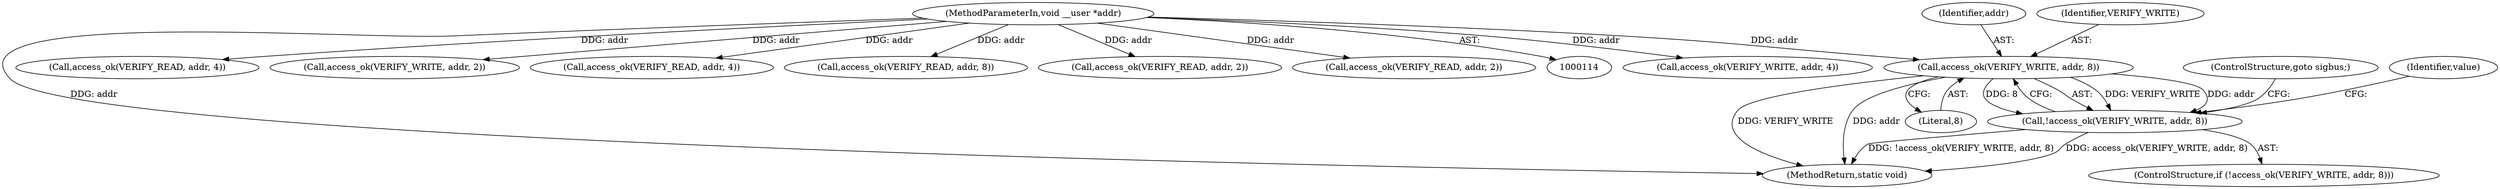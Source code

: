 digraph "0_linux_a8b0ca17b80e92faab46ee7179ba9e99ccb61233_12@pointer" {
"1000335" [label="(Call,access_ok(VERIFY_WRITE, addr, 8))"];
"1000116" [label="(MethodParameterIn,void __user *addr)"];
"1000334" [label="(Call,!access_ok(VERIFY_WRITE, addr, 8))"];
"1000337" [label="(Identifier,addr)"];
"1000310" [label="(Call,access_ok(VERIFY_WRITE, addr, 4))"];
"1000116" [label="(MethodParameterIn,void __user *addr)"];
"1000415" [label="(MethodReturn,static void)"];
"1000183" [label="(Call,access_ok(VERIFY_READ, addr, 4))"];
"1000339" [label="(ControlStructure,goto sigbus;)"];
"1000341" [label="(Identifier,value)"];
"1000285" [label="(Call,access_ok(VERIFY_WRITE, addr, 2))"];
"1000334" [label="(Call,!access_ok(VERIFY_WRITE, addr, 8))"];
"1000233" [label="(Call,access_ok(VERIFY_READ, addr, 4))"];
"1000259" [label="(Call,access_ok(VERIFY_READ, addr, 8))"];
"1000208" [label="(Call,access_ok(VERIFY_READ, addr, 2))"];
"1000338" [label="(Literal,8)"];
"1000336" [label="(Identifier,VERIFY_WRITE)"];
"1000333" [label="(ControlStructure,if (!access_ok(VERIFY_WRITE, addr, 8)))"];
"1000335" [label="(Call,access_ok(VERIFY_WRITE, addr, 8))"];
"1000158" [label="(Call,access_ok(VERIFY_READ, addr, 2))"];
"1000335" -> "1000334"  [label="AST: "];
"1000335" -> "1000338"  [label="CFG: "];
"1000336" -> "1000335"  [label="AST: "];
"1000337" -> "1000335"  [label="AST: "];
"1000338" -> "1000335"  [label="AST: "];
"1000334" -> "1000335"  [label="CFG: "];
"1000335" -> "1000415"  [label="DDG: VERIFY_WRITE"];
"1000335" -> "1000415"  [label="DDG: addr"];
"1000335" -> "1000334"  [label="DDG: VERIFY_WRITE"];
"1000335" -> "1000334"  [label="DDG: addr"];
"1000335" -> "1000334"  [label="DDG: 8"];
"1000116" -> "1000335"  [label="DDG: addr"];
"1000116" -> "1000114"  [label="AST: "];
"1000116" -> "1000415"  [label="DDG: addr"];
"1000116" -> "1000158"  [label="DDG: addr"];
"1000116" -> "1000183"  [label="DDG: addr"];
"1000116" -> "1000208"  [label="DDG: addr"];
"1000116" -> "1000233"  [label="DDG: addr"];
"1000116" -> "1000259"  [label="DDG: addr"];
"1000116" -> "1000285"  [label="DDG: addr"];
"1000116" -> "1000310"  [label="DDG: addr"];
"1000334" -> "1000333"  [label="AST: "];
"1000339" -> "1000334"  [label="CFG: "];
"1000341" -> "1000334"  [label="CFG: "];
"1000334" -> "1000415"  [label="DDG: !access_ok(VERIFY_WRITE, addr, 8)"];
"1000334" -> "1000415"  [label="DDG: access_ok(VERIFY_WRITE, addr, 8)"];
}
